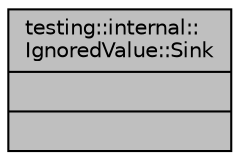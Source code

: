 digraph "testing::internal::IgnoredValue::Sink"
{
 // INTERACTIVE_SVG=YES
 // LATEX_PDF_SIZE
  edge [fontname="Helvetica",fontsize="10",labelfontname="Helvetica",labelfontsize="10"];
  node [fontname="Helvetica",fontsize="10",shape=record];
  Node1 [label="{testing::internal::\lIgnoredValue::Sink\n||}",height=0.2,width=0.4,color="black", fillcolor="grey75", style="filled", fontcolor="black",tooltip=" "];
}
